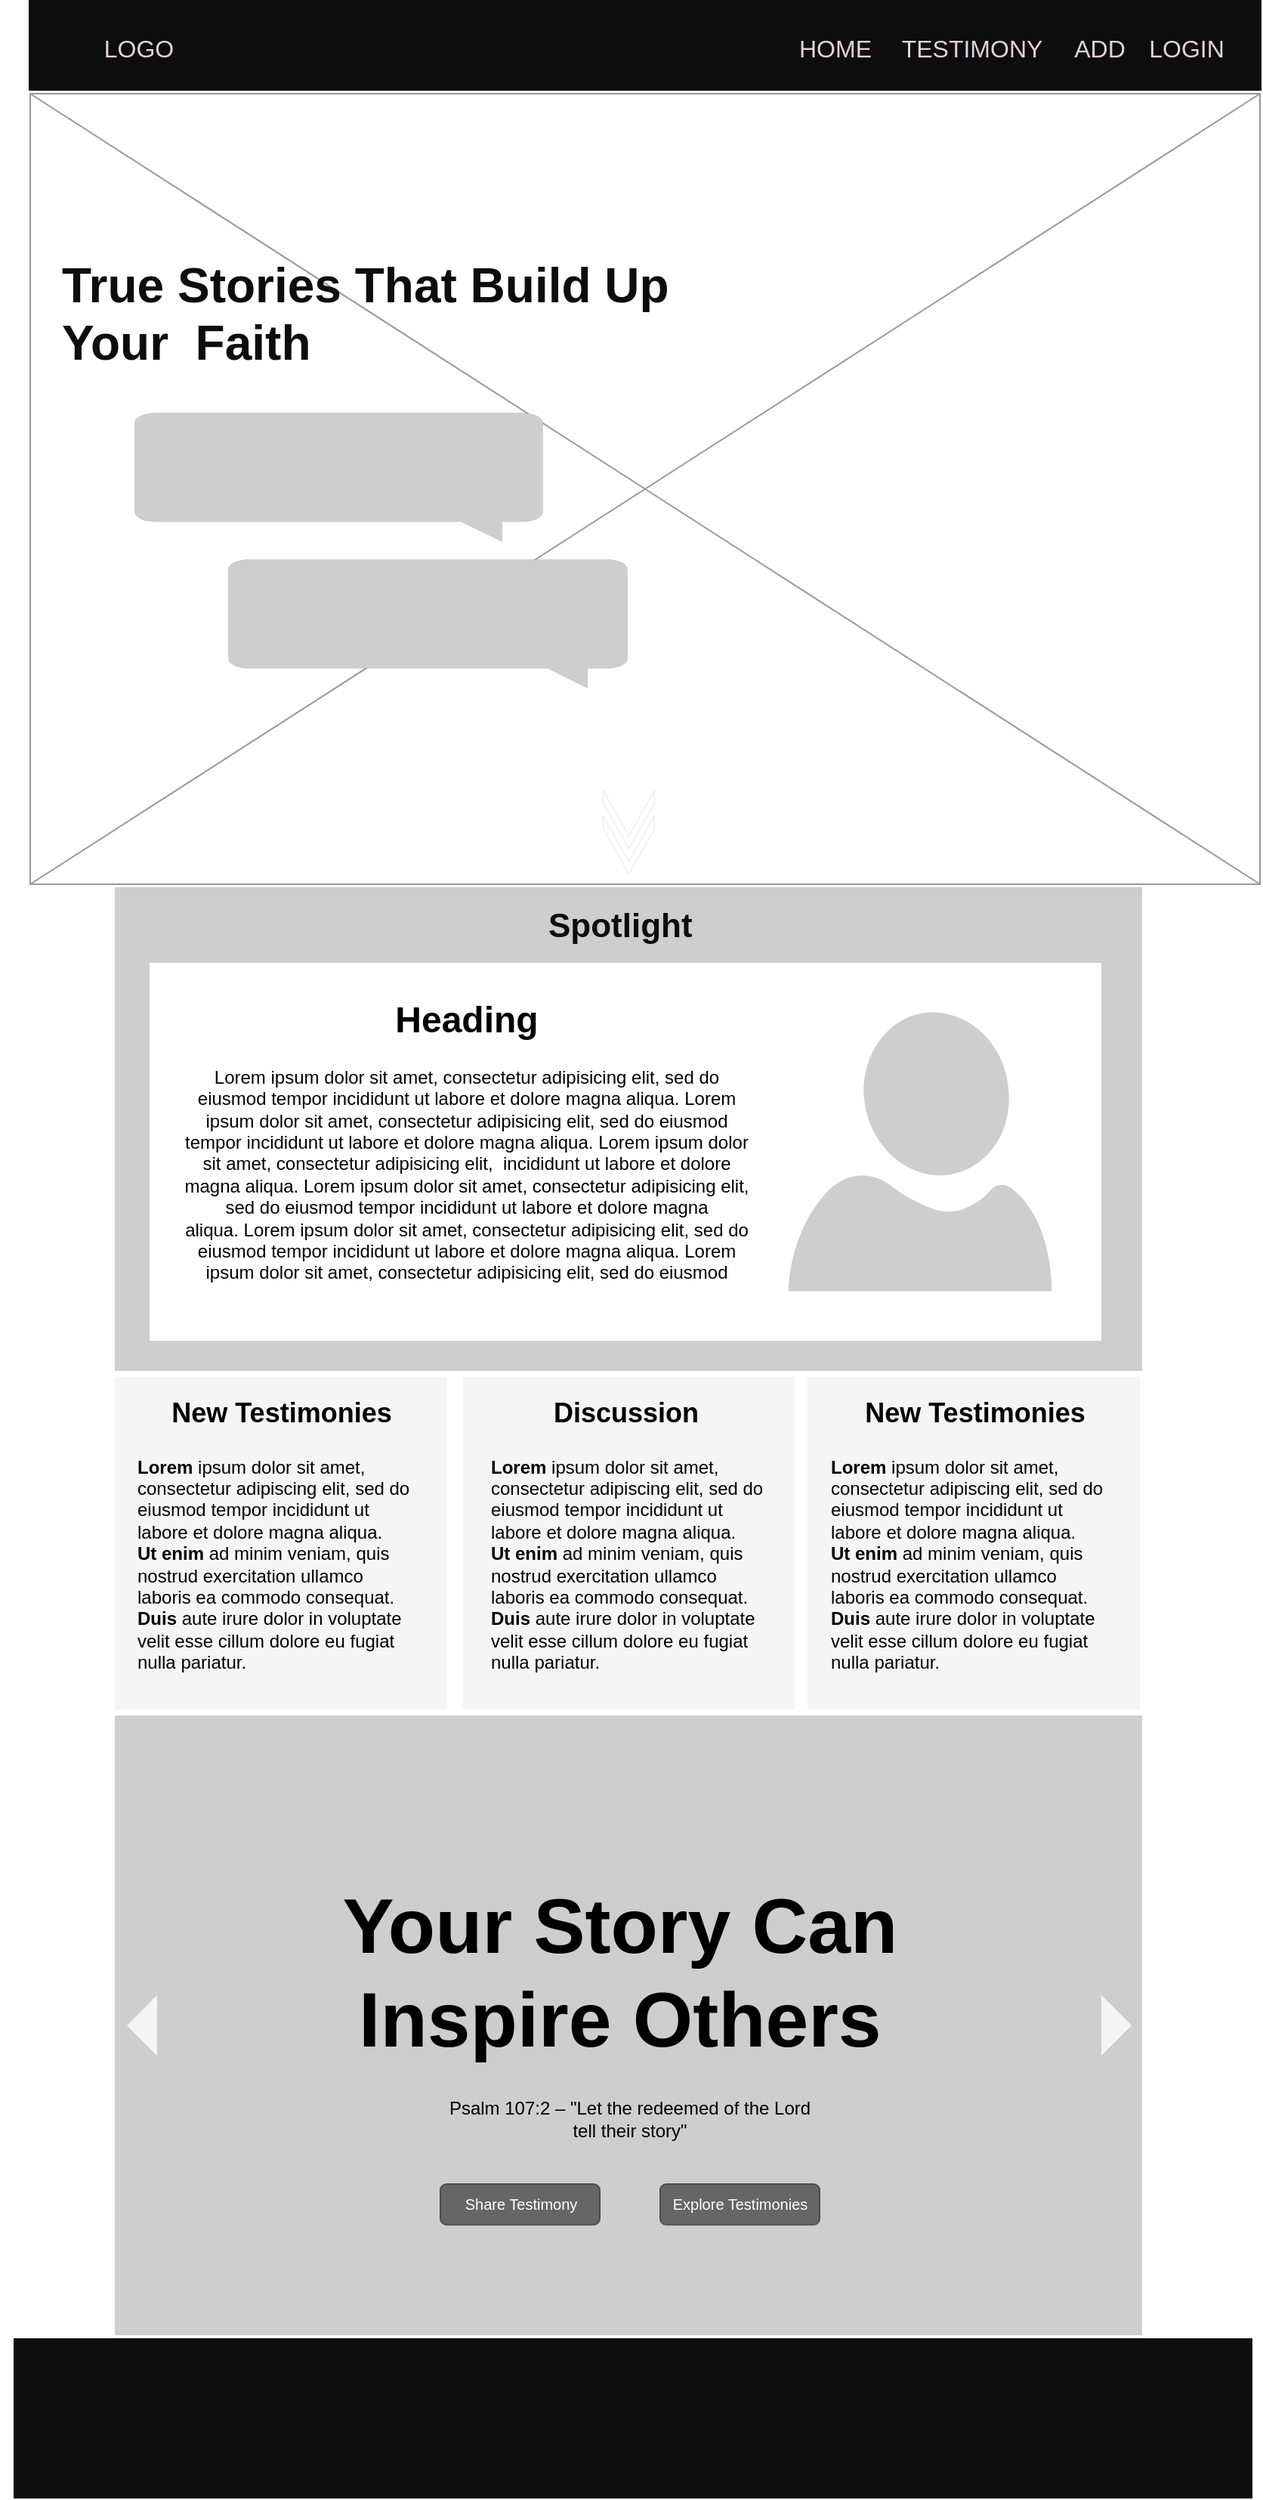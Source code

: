 <mxfile version="26.1.1" pages="5">
  <diagram id="piDafpqhtRUU5qUU-vj8" name="Page-1">
    <mxGraphModel dx="2261" dy="884" grid="1" gridSize="11" guides="1" tooltips="1" connect="1" arrows="1" fold="1" page="1" pageScale="1" pageWidth="827" pageHeight="1169" math="0" shadow="0">
      <root>
        <mxCell id="0" />
        <mxCell id="1" parent="0" />
        <mxCell id="xpITktBFWjpsE0vngVRK-1" value="" style="group" vertex="1" connectable="0" parent="1">
          <mxGeometry x="-9" y="5" width="835" height="1653" as="geometry" />
        </mxCell>
        <mxCell id="rTykigYMcd7bVZetaDWR-1" value="" style="verticalLabelPosition=bottom;shadow=0;dashed=0;align=center;html=1;verticalAlign=top;strokeWidth=1;shape=mxgraph.mockup.graphics.simpleIcon;strokeColor=#999999;" parent="xpITktBFWjpsE0vngVRK-1" vertex="1">
          <mxGeometry x="20" y="62" width="814" height="523" as="geometry" />
        </mxCell>
        <mxCell id="5yHfjwhV21qhsZurOEkE-22" value="" style="group" parent="xpITktBFWjpsE0vngVRK-1" vertex="1" connectable="0">
          <mxGeometry x="393" y="528" width="46" height="45" as="geometry" />
        </mxCell>
        <mxCell id="5yHfjwhV21qhsZurOEkE-20" value="" style="html=1;shadow=0;dashed=0;align=center;verticalAlign=middle;shape=mxgraph.arrows2.arrow;dy=0;dx=30;notch=30;rotation=90;strokeWidth=0;" parent="5yHfjwhV21qhsZurOEkE-22" vertex="1">
          <mxGeometry x="3.833" y="14.062" width="38.333" height="33.75" as="geometry" />
        </mxCell>
        <mxCell id="5yHfjwhV21qhsZurOEkE-21" value="" style="html=1;shadow=0;dashed=0;align=center;verticalAlign=middle;shape=mxgraph.arrows2.arrow;dy=0;dx=30;notch=30;rotation=90;strokeWidth=0;" parent="5yHfjwhV21qhsZurOEkE-22" vertex="1">
          <mxGeometry x="3.833" y="-2.812" width="38.333" height="33.75" as="geometry" />
        </mxCell>
        <mxCell id="5yHfjwhV21qhsZurOEkE-24" value="" style="rounded=0;whiteSpace=wrap;html=1;fillColor=#CECECE;strokeColor=none;" parent="xpITktBFWjpsE0vngVRK-1" vertex="1">
          <mxGeometry x="76" y="587" width="680" height="320" as="geometry" />
        </mxCell>
        <mxCell id="5yHfjwhV21qhsZurOEkE-26" value="&lt;h1 style=&quot;margin-top: 0px;&quot;&gt;True Stories That Build Up Your&amp;nbsp; Faith&lt;/h1&gt;" style="text;html=1;whiteSpace=wrap;overflow=hidden;rounded=0;fontSize=16;fillColor=none;fontColor=#0D0D0D;" parent="xpITktBFWjpsE0vngVRK-1" vertex="1">
          <mxGeometry x="39" y="163" width="410" height="86" as="geometry" />
        </mxCell>
        <mxCell id="5yHfjwhV21qhsZurOEkE-30" value="&lt;h1 style=&quot;margin-top: 0px;&quot;&gt;Spotlight&lt;/h1&gt;" style="text;html=1;whiteSpace=wrap;overflow=hidden;rounded=0;fontSize=11;fillColor=none;fontColor=#0D0D0D;" parent="xpITktBFWjpsE0vngVRK-1" vertex="1">
          <mxGeometry x="360.5" y="593" width="111" height="40" as="geometry" />
        </mxCell>
        <mxCell id="5yHfjwhV21qhsZurOEkE-31" value="" style="rounded=0;whiteSpace=wrap;html=1;strokeColor=none;" parent="xpITktBFWjpsE0vngVRK-1" vertex="1">
          <mxGeometry x="99" y="637" width="630" height="250" as="geometry" />
        </mxCell>
        <mxCell id="5yHfjwhV21qhsZurOEkE-33" value="&lt;h1 style=&quot;margin-top: 0px;&quot;&gt;Heading&lt;/h1&gt;&lt;p&gt;Lorem ipsum dolor sit amet, consectetur adipisicing elit, sed do eiusmod tempor incididunt ut labore et dolore magna aliqua.&amp;nbsp;&lt;span style=&quot;background-color: transparent; color: light-dark(rgb(0, 0, 0), rgb(255, 255, 255));&quot;&gt;Lorem ipsum dolor sit amet, consectetur adipisicing elit, sed do eiusmod tempor incididunt ut labore et dolore magna aliqua.&amp;nbsp;&lt;/span&gt;&lt;span style=&quot;background-color: transparent; color: light-dark(rgb(0, 0, 0), rgb(255, 255, 255));&quot;&gt;Lorem ipsum dolor sit amet, consectetur adipisicing elit,&amp;nbsp; incididunt ut labore et dolore magna aliqua.&amp;nbsp;&lt;/span&gt;&lt;span style=&quot;background-color: transparent; color: light-dark(rgb(0, 0, 0), rgb(255, 255, 255));&quot;&gt;Lorem ipsum dolor sit amet, consectetur adipisicing elit, sed do eiusmod tempor incididunt ut labore et dolore magna aliqua.&amp;nbsp;&lt;/span&gt;&lt;span style=&quot;background-color: transparent; color: light-dark(rgb(0, 0, 0), rgb(255, 255, 255));&quot;&gt;Lorem ipsum dolor sit amet, consectetur adipisicing elit, sed do eiusmod tempor incididunt ut labore et dolore magna aliqua.&amp;nbsp;&lt;/span&gt;&lt;span style=&quot;background-color: transparent; color: light-dark(rgb(0, 0, 0), rgb(255, 255, 255));&quot;&gt;Lorem ipsum dolor sit amet, consectetur adipisicing elit, sed do eiusmod tempor incididunt ut labore et dolore magna aliqua.&lt;/span&gt;&lt;/p&gt;" style="text;html=1;whiteSpace=wrap;overflow=hidden;rounded=0;align=center;" parent="xpITktBFWjpsE0vngVRK-1" vertex="1">
          <mxGeometry x="119" y="654" width="380" height="193" as="geometry" />
        </mxCell>
        <mxCell id="5yHfjwhV21qhsZurOEkE-34" value="" style="rounded=0;whiteSpace=wrap;html=1;strokeColor=none;" parent="xpITktBFWjpsE0vngVRK-1" vertex="1">
          <mxGeometry x="509" y="657" width="200" height="210" as="geometry" />
        </mxCell>
        <mxCell id="5yHfjwhV21qhsZurOEkE-35" value="" style="verticalLabelPosition=bottom;html=1;verticalAlign=top;align=center;strokeColor=none;fillColor=#CECECE;shape=mxgraph.azure.user;" parent="xpITktBFWjpsE0vngVRK-1" vertex="1">
          <mxGeometry x="521.8" y="669.7" width="174.41" height="184.59" as="geometry" />
        </mxCell>
        <mxCell id="5yHfjwhV21qhsZurOEkE-39" value="" style="whiteSpace=wrap;html=1;aspect=fixed;fillColor=#f5f5f5;fontColor=#333333;strokeColor=none;" parent="xpITktBFWjpsE0vngVRK-1" vertex="1">
          <mxGeometry x="76" y="911" width="220" height="220" as="geometry" />
        </mxCell>
        <mxCell id="5yHfjwhV21qhsZurOEkE-40" value="" style="whiteSpace=wrap;html=1;aspect=fixed;fillColor=#f5f5f5;fontColor=#333333;strokeColor=none;" parent="xpITktBFWjpsE0vngVRK-1" vertex="1">
          <mxGeometry x="306" y="911" width="220" height="220" as="geometry" />
        </mxCell>
        <mxCell id="5yHfjwhV21qhsZurOEkE-42" value="New Testimonies" style="text;strokeColor=none;fillColor=none;html=1;fontSize=18;fontStyle=1;verticalAlign=middle;align=center;" parent="xpITktBFWjpsE0vngVRK-1" vertex="1">
          <mxGeometry x="86" y="915" width="200" height="40" as="geometry" />
        </mxCell>
        <mxCell id="5yHfjwhV21qhsZurOEkE-43" value="Discussion" style="text;strokeColor=none;fillColor=none;html=1;fontSize=18;fontStyle=1;verticalAlign=middle;align=center;" parent="xpITktBFWjpsE0vngVRK-1" vertex="1">
          <mxGeometry x="314" y="915" width="200" height="40" as="geometry" />
        </mxCell>
        <mxCell id="5yHfjwhV21qhsZurOEkE-45" value="" style="rounded=0;whiteSpace=wrap;html=1;fillColor=#CECECE;strokeColor=none;" parent="xpITktBFWjpsE0vngVRK-1" vertex="1">
          <mxGeometry x="76" y="1135" width="680" height="410" as="geometry" />
        </mxCell>
        <mxCell id="5yHfjwhV21qhsZurOEkE-46" value="" style="triangle;whiteSpace=wrap;html=1;arcSize=20;resizeWidth=1;resizeHeight=1;strokeColor=none;fillColor=#f5f5f5;fontColor=#333333;" parent="xpITktBFWjpsE0vngVRK-1" vertex="1">
          <mxGeometry x="729" y="1320" width="20" height="40" as="geometry" />
        </mxCell>
        <mxCell id="5yHfjwhV21qhsZurOEkE-48" value="" style="triangle;whiteSpace=wrap;html=1;arcSize=20;resizeWidth=1;resizeHeight=1;strokeColor=none;direction=west;fillColor=#f5f5f5;fontColor=#333333;" parent="xpITktBFWjpsE0vngVRK-1" vertex="1">
          <mxGeometry x="84" y="1320" width="20" height="40" as="geometry" />
        </mxCell>
        <mxCell id="5yHfjwhV21qhsZurOEkE-50" value="Your Story Can&amp;nbsp;&lt;div&gt;Inspire Others&amp;nbsp;&lt;/div&gt;" style="text;strokeColor=none;fillColor=none;html=1;fontSize=51;fontStyle=1;verticalAlign=middle;align=center;" parent="xpITktBFWjpsE0vngVRK-1" vertex="1">
          <mxGeometry x="222" y="1235" width="390" height="140" as="geometry" />
        </mxCell>
        <mxCell id="5yHfjwhV21qhsZurOEkE-53" value="Psalm 107:2 – &quot;Let the redeemed of the Lord tell their story&quot;" style="text;html=1;align=center;verticalAlign=middle;whiteSpace=wrap;rounded=0;" parent="xpITktBFWjpsE0vngVRK-1" vertex="1">
          <mxGeometry x="292" y="1387" width="250" height="30" as="geometry" />
        </mxCell>
        <mxCell id="5yHfjwhV21qhsZurOEkE-54" value="&lt;b&gt;Lorem&lt;/b&gt; ipsum dolor sit amet, consectetur adipiscing elit, sed do eiusmod tempor incididunt ut labore et dolore magna aliqua.&amp;nbsp;&lt;div&gt;&lt;b&gt;Ut enim&lt;/b&gt; ad minim veniam, quis nostrud exercitation ullamco laboris ea commodo consequat.&amp;nbsp;&lt;/div&gt;&lt;div&gt;&lt;b&gt;Duis&lt;/b&gt; aute irure dolor in voluptate velit esse cillum dolore eu fugiat nulla pariatur.&lt;/div&gt;" style="text;html=1;align=left;verticalAlign=middle;whiteSpace=wrap;rounded=0;" parent="xpITktBFWjpsE0vngVRK-1" vertex="1">
          <mxGeometry x="89" y="955" width="190" height="160" as="geometry" />
        </mxCell>
        <mxCell id="5yHfjwhV21qhsZurOEkE-55" value="&lt;b&gt;Lorem&lt;/b&gt; ipsum dolor sit amet, consectetur adipiscing elit, sed do eiusmod tempor incididunt ut labore et dolore magna aliqua.&amp;nbsp;&lt;div&gt;&lt;b&gt;Ut enim&lt;/b&gt; ad minim veniam, quis nostrud exercitation ullamco laboris ea commodo consequat.&amp;nbsp;&lt;/div&gt;&lt;div&gt;&lt;b&gt;Duis&lt;/b&gt; aute irure dolor in voluptate velit esse cillum dolore eu fugiat nulla pariatur.&lt;/div&gt;" style="text;html=1;align=left;verticalAlign=middle;whiteSpace=wrap;rounded=0;" parent="xpITktBFWjpsE0vngVRK-1" vertex="1">
          <mxGeometry x="323" y="955" width="190" height="160" as="geometry" />
        </mxCell>
        <mxCell id="5yHfjwhV21qhsZurOEkE-56" value="" style="group" parent="xpITktBFWjpsE0vngVRK-1" vertex="1" connectable="0">
          <mxGeometry x="291.5" y="1445" width="251" height="26.88" as="geometry" />
        </mxCell>
        <mxCell id="5yHfjwhV21qhsZurOEkE-51" value="Share Testimony" style="rounded=1;html=1;shadow=0;dashed=0;whiteSpace=wrap;fontSize=10;fillColor=#666666;align=center;strokeColor=#4D4D4D;fontColor=#ffffff;" parent="5yHfjwhV21qhsZurOEkE-56" vertex="1">
          <mxGeometry width="105.5" height="26.88" as="geometry" />
        </mxCell>
        <mxCell id="5yHfjwhV21qhsZurOEkE-52" value="Explore Testimonies" style="rounded=1;html=1;shadow=0;dashed=0;whiteSpace=wrap;fontSize=10;fillColor=#666666;align=center;strokeColor=#4D4D4D;fontColor=#ffffff;" parent="5yHfjwhV21qhsZurOEkE-56" vertex="1">
          <mxGeometry x="145.5" width="105.5" height="26.88" as="geometry" />
        </mxCell>
        <mxCell id="JylKOk1V9NoPCeH7LCTH-1" value="" style="rounded=0;whiteSpace=wrap;html=1;gradientColor=none;fillColor=#0D0D0D;strokeColor=none;gradientDirection=west;" parent="xpITktBFWjpsE0vngVRK-1" vertex="1">
          <mxGeometry x="9" y="1547" width="820" height="106" as="geometry" />
        </mxCell>
        <mxCell id="JylKOk1V9NoPCeH7LCTH-12" value="" style="rounded=0;whiteSpace=wrap;html=1;strokeColor=none;fillColor=#0D0D0D;fontColor=#ffffff;fontSize=16;container=0;" parent="xpITktBFWjpsE0vngVRK-1" vertex="1">
          <mxGeometry x="19" width="816" height="60" as="geometry" />
        </mxCell>
        <mxCell id="JylKOk1V9NoPCeH7LCTH-13" value="" style="rounded=0;whiteSpace=wrap;html=1;fillColor=none;strokeColor=none;fontColor=#E6D0DE;fontSize=16;container=0;" parent="xpITktBFWjpsE0vngVRK-1" vertex="1">
          <mxGeometry y="5" width="790" height="60" as="geometry" />
        </mxCell>
        <mxCell id="JylKOk1V9NoPCeH7LCTH-14" value="LOGO" style="rounded=0;whiteSpace=wrap;html=1;strokeColor=none;labelBackgroundColor=none;fillColor=none;fontColor=#E6D0DE;fontSize=16;container=0;" parent="xpITktBFWjpsE0vngVRK-1" vertex="1">
          <mxGeometry x="17" y="20" width="150" height="23" as="geometry" />
        </mxCell>
        <mxCell id="JylKOk1V9NoPCeH7LCTH-15" value="HOME" style="rounded=0;whiteSpace=wrap;html=1;strokeColor=none;fillColor=none;fontColor=#E6D0DE;fontSize=16;container=0;" parent="xpITktBFWjpsE0vngVRK-1" vertex="1">
          <mxGeometry x="511" y="20" width="84" height="23" as="geometry" />
        </mxCell>
        <mxCell id="JylKOk1V9NoPCeH7LCTH-16" value="TESTIMONY" style="rounded=0;whiteSpace=wrap;html=1;strokeColor=none;fillColor=none;fontColor=#E6D0DE;fontSize=16;container=0;" parent="xpITktBFWjpsE0vngVRK-1" vertex="1">
          <mxGeometry x="597" y="20" width="93" height="23" as="geometry" />
        </mxCell>
        <mxCell id="JylKOk1V9NoPCeH7LCTH-17" value="ADD" style="rounded=0;whiteSpace=wrap;html=1;strokeColor=none;fillColor=none;fontColor=#E6D0DE;fontSize=16;container=0;" parent="xpITktBFWjpsE0vngVRK-1" vertex="1">
          <mxGeometry x="682" y="20" width="92" height="23" as="geometry" />
        </mxCell>
        <mxCell id="JylKOk1V9NoPCeH7LCTH-18" value="LOGIN" style="rounded=0;whiteSpace=wrap;html=1;strokeColor=none;fillColor=none;fontColor=#E6D0DE;fontSize=16;container=0;" parent="xpITktBFWjpsE0vngVRK-1" vertex="1">
          <mxGeometry x="740" y="20" width="91" height="23" as="geometry" />
        </mxCell>
        <mxCell id="rTykigYMcd7bVZetaDWR-2" value="" style="group" parent="xpITktBFWjpsE0vngVRK-1" vertex="1" connectable="0">
          <mxGeometry x="89" y="273" width="326" height="182" as="geometry" />
        </mxCell>
        <mxCell id="5yHfjwhV21qhsZurOEkE-25" value="" style="html=1;verticalLabelPosition=bottom;align=center;labelBackgroundColor=#ffffff;verticalAlign=top;strokeWidth=0;strokeColor=#0D0D0D;shadow=0;dashed=0;shape=mxgraph.ios7.icons.message;fillColor=#CECECE;" parent="rTykigYMcd7bVZetaDWR-2" vertex="1">
          <mxGeometry width="270" height="85" as="geometry" />
        </mxCell>
        <mxCell id="5yHfjwhV21qhsZurOEkE-28" value="" style="html=1;verticalLabelPosition=bottom;align=center;labelBackgroundColor=#ffffff;verticalAlign=top;strokeWidth=0;strokeColor=#0D0D0D;shadow=0;dashed=0;shape=mxgraph.ios7.icons.message;fillColor=#CECECE;" parent="rTykigYMcd7bVZetaDWR-2" vertex="1">
          <mxGeometry x="62" y="97" width="264" height="85" as="geometry" />
        </mxCell>
        <mxCell id="6dfkqXsGGYdJB4kdzmd0-1" value="" style="whiteSpace=wrap;html=1;aspect=fixed;fillColor=#f5f5f5;fontColor=#333333;strokeColor=none;" vertex="1" parent="xpITktBFWjpsE0vngVRK-1">
          <mxGeometry x="534.5" y="911" width="220" height="220" as="geometry" />
        </mxCell>
        <mxCell id="6dfkqXsGGYdJB4kdzmd0-2" value="New Testimonies" style="text;strokeColor=none;fillColor=none;html=1;fontSize=18;fontStyle=1;verticalAlign=middle;align=center;" vertex="1" parent="xpITktBFWjpsE0vngVRK-1">
          <mxGeometry x="544.5" y="915" width="200" height="40" as="geometry" />
        </mxCell>
        <mxCell id="6dfkqXsGGYdJB4kdzmd0-3" value="&lt;b&gt;Lorem&lt;/b&gt; ipsum dolor sit amet, consectetur adipiscing elit, sed do eiusmod tempor incididunt ut labore et dolore magna aliqua.&amp;nbsp;&lt;div&gt;&lt;b&gt;Ut enim&lt;/b&gt; ad minim veniam, quis nostrud exercitation ullamco laboris ea commodo consequat.&amp;nbsp;&lt;/div&gt;&lt;div&gt;&lt;b&gt;Duis&lt;/b&gt; aute irure dolor in voluptate velit esse cillum dolore eu fugiat nulla pariatur.&lt;/div&gt;" style="text;html=1;align=left;verticalAlign=middle;whiteSpace=wrap;rounded=0;" vertex="1" parent="xpITktBFWjpsE0vngVRK-1">
          <mxGeometry x="547.5" y="955" width="190" height="160" as="geometry" />
        </mxCell>
      </root>
    </mxGraphModel>
  </diagram>
  <diagram id="vKGwX0n4HO53WrBXbqjK" name="Page-2">
    <mxGraphModel dx="1226" dy="801" grid="1" gridSize="10" guides="1" tooltips="1" connect="1" arrows="1" fold="1" page="1" pageScale="1" pageWidth="850" pageHeight="1100" math="0" shadow="0">
      <root>
        <mxCell id="0" />
        <mxCell id="1" parent="0" />
        <mxCell id="g6v59p9u63Q3kGR9iqTi-1" value="" style="rounded=0;whiteSpace=wrap;html=1;gradientColor=none;fillColor=#0D0D0D;strokeColor=none;gradientDirection=west;" vertex="1" parent="1">
          <mxGeometry x="4" y="1181" width="843" height="106" as="geometry" />
        </mxCell>
        <mxCell id="g6v59p9u63Q3kGR9iqTi-2" value="" style="group" vertex="1" connectable="0" parent="1">
          <mxGeometry y="3" width="847" height="65" as="geometry" />
        </mxCell>
        <mxCell id="g6v59p9u63Q3kGR9iqTi-3" value="" style="rounded=0;whiteSpace=wrap;html=1;strokeColor=none;fillColor=#0D0D0D;fontColor=#ffffff;fontSize=16;" vertex="1" parent="g6v59p9u63Q3kGR9iqTi-2">
          <mxGeometry x="2" width="845" height="60" as="geometry" />
        </mxCell>
        <mxCell id="g6v59p9u63Q3kGR9iqTi-4" value="" style="rounded=0;whiteSpace=wrap;html=1;fillColor=none;strokeColor=none;fontColor=#E6D0DE;fontSize=16;" vertex="1" parent="g6v59p9u63Q3kGR9iqTi-2">
          <mxGeometry x="19" y="5" width="790" height="60" as="geometry" />
        </mxCell>
        <mxCell id="g6v59p9u63Q3kGR9iqTi-5" value="LOGO" style="rounded=0;whiteSpace=wrap;html=1;strokeColor=none;labelBackgroundColor=none;fillColor=none;fontColor=#E6D0DE;fontSize=16;" vertex="1" parent="g6v59p9u63Q3kGR9iqTi-2">
          <mxGeometry y="20" width="150" height="23" as="geometry" />
        </mxCell>
        <mxCell id="g6v59p9u63Q3kGR9iqTi-6" value="HOME" style="rounded=0;whiteSpace=wrap;html=1;strokeColor=none;fillColor=none;fontColor=#E6D0DE;fontSize=16;" vertex="1" parent="g6v59p9u63Q3kGR9iqTi-2">
          <mxGeometry x="505" y="20" width="84" height="23" as="geometry" />
        </mxCell>
        <mxCell id="g6v59p9u63Q3kGR9iqTi-7" value="TESTIMONY" style="rounded=0;whiteSpace=wrap;html=1;strokeColor=none;fillColor=none;fontColor=#E6D0DE;fontSize=16;" vertex="1" parent="g6v59p9u63Q3kGR9iqTi-2">
          <mxGeometry x="591" y="20" width="93" height="23" as="geometry" />
        </mxCell>
        <mxCell id="g6v59p9u63Q3kGR9iqTi-8" value="ADD" style="rounded=0;whiteSpace=wrap;html=1;strokeColor=none;fillColor=none;fontColor=#E6D0DE;fontSize=16;" vertex="1" parent="g6v59p9u63Q3kGR9iqTi-2">
          <mxGeometry x="676" y="20" width="92" height="23" as="geometry" />
        </mxCell>
        <mxCell id="g6v59p9u63Q3kGR9iqTi-9" value="LOGIN" style="rounded=0;whiteSpace=wrap;html=1;strokeColor=none;fillColor=none;fontColor=#E6D0DE;fontSize=16;" vertex="1" parent="g6v59p9u63Q3kGR9iqTi-2">
          <mxGeometry x="734" y="20" width="91" height="23" as="geometry" />
        </mxCell>
        <mxCell id="-cH0fdytzlBR12JrXmZr-1" value="" style="rounded=1;whiteSpace=wrap;html=1;arcSize=3;" vertex="1" parent="1">
          <mxGeometry x="63.5" y="370" width="736.5" height="260" as="geometry" />
        </mxCell>
        <mxCell id="-cH0fdytzlBR12JrXmZr-4" value="" style="verticalLabelPosition=bottom;shadow=0;dashed=0;align=center;html=1;verticalAlign=top;strokeWidth=1;shape=mxgraph.mockup.graphics.simpleIcon;strokeColor=#999999;" vertex="1" parent="1">
          <mxGeometry x="2" y="65" width="846" height="295" as="geometry" />
        </mxCell>
        <mxCell id="zIavkAcJzPON8E5zbki5-1" value="" style="rounded=0;whiteSpace=wrap;html=1;" vertex="1" parent="1">
          <mxGeometry x="63.5" y="641" width="736.5" height="529" as="geometry" />
        </mxCell>
        <mxCell id="zIavkAcJzPON8E5zbki5-2" value="&lt;h1 style=&quot;margin-top: 0px;&quot;&gt;Before You Post Your Comment&lt;/h1&gt;&lt;div&gt;&lt;h1 style=&quot;margin-top: 0px;&quot;&gt;&lt;font style=&quot;font-size: 14px;&quot;&gt;Comments On Testimonies&lt;/font&gt;&lt;/h1&gt;&lt;/div&gt;&lt;p&gt;&lt;/p&gt;&lt;h6&gt;&lt;ul&gt;&lt;li&gt;&lt;font style=&quot;font-size: 11px;&quot;&gt;Lorem ipsum dolor sit amet, consectetur adipisicing elit, sed do eiusmod tempor incididunt ut labore et dolore magna aliqua.&amp;nbsp;&lt;/font&gt;&lt;/li&gt;&lt;/ul&gt;&lt;ul&gt;&lt;li&gt;&lt;font style=&quot;font-size: 11px;&quot;&gt;Lorem ipsum dolor sit amet, consectetur adipisicing elit, sed do eiusmod tempor incididunt ut labore et dolore magna aliqua.&lt;/font&gt;&lt;/li&gt;&lt;/ul&gt;&lt;ul&gt;&lt;li&gt;&lt;font style=&quot;font-size: 11px;&quot;&gt;Lorem ipsum dolor sit amet, consectetur adipisicing elit, sed do eiusmod tempor incididunt ut labore et dolore magna aliqua.&lt;/font&gt;&lt;/li&gt;&lt;/ul&gt;&lt;ul&gt;&lt;li&gt;&lt;font style=&quot;font-size: 11px;&quot;&gt;Lorem ipsum dolor sit amet, consectetur adipisicing elit, sed do eiusmod tempor incididunt ut labore et dolore magna aliqua.&lt;/font&gt;&lt;/li&gt;&lt;/ul&gt;&lt;ul&gt;&lt;li&gt;&lt;font style=&quot;font-size: 11px;&quot;&gt;Lorem ipsum dolor sit amet, consectetur adipisicing elit, sed do eiusmod tempor incididunt ut labore et dolore magna aliqua.&lt;/font&gt;&lt;/li&gt;&lt;/ul&gt;&lt;/h6&gt;&lt;p&gt;&lt;/p&gt;" style="text;html=1;whiteSpace=wrap;overflow=hidden;rounded=0;" vertex="1" parent="1">
          <mxGeometry x="80" y="380" width="710" height="230" as="geometry" />
        </mxCell>
      </root>
    </mxGraphModel>
  </diagram>
  <diagram id="DIPGTspgjZUCivlUiJwr" name="Page-3">
    <mxGraphModel dx="1226" dy="801" grid="1" gridSize="10" guides="1" tooltips="1" connect="1" arrows="1" fold="1" page="1" pageScale="1" pageWidth="850" pageHeight="1100" math="0" shadow="0">
      <root>
        <mxCell id="0" />
        <mxCell id="1" parent="0" />
        <mxCell id="2xNNTjY3nphADKD5fHf4-1" value="" style="rounded=0;whiteSpace=wrap;html=1;gradientColor=none;fillColor=#0D0D0D;strokeColor=none;gradientDirection=west;" vertex="1" parent="1">
          <mxGeometry x="8" y="980" width="835" height="106" as="geometry" />
        </mxCell>
        <mxCell id="2xNNTjY3nphADKD5fHf4-2" value="" style="group" vertex="1" connectable="0" parent="1">
          <mxGeometry y="3" width="847" height="65" as="geometry" />
        </mxCell>
        <mxCell id="2xNNTjY3nphADKD5fHf4-3" value="" style="rounded=0;whiteSpace=wrap;html=1;strokeColor=none;fillColor=#0D0D0D;fontColor=#ffffff;fontSize=16;" vertex="1" parent="2xNNTjY3nphADKD5fHf4-2">
          <mxGeometry x="2" width="845" height="60" as="geometry" />
        </mxCell>
        <mxCell id="2xNNTjY3nphADKD5fHf4-4" value="" style="rounded=0;whiteSpace=wrap;html=1;fillColor=none;strokeColor=none;fontColor=#E6D0DE;fontSize=16;" vertex="1" parent="2xNNTjY3nphADKD5fHf4-2">
          <mxGeometry x="19" y="5" width="790" height="60" as="geometry" />
        </mxCell>
        <mxCell id="2xNNTjY3nphADKD5fHf4-5" value="LOGO" style="rounded=0;whiteSpace=wrap;html=1;strokeColor=none;labelBackgroundColor=none;fillColor=none;fontColor=#E6D0DE;fontSize=16;" vertex="1" parent="2xNNTjY3nphADKD5fHf4-2">
          <mxGeometry y="20" width="150" height="23" as="geometry" />
        </mxCell>
        <mxCell id="2xNNTjY3nphADKD5fHf4-6" value="HOME" style="rounded=0;whiteSpace=wrap;html=1;strokeColor=none;fillColor=none;fontColor=#E6D0DE;fontSize=16;" vertex="1" parent="2xNNTjY3nphADKD5fHf4-2">
          <mxGeometry x="505" y="20" width="84" height="23" as="geometry" />
        </mxCell>
        <mxCell id="2xNNTjY3nphADKD5fHf4-7" value="TESTIMONY" style="rounded=0;whiteSpace=wrap;html=1;strokeColor=none;fillColor=none;fontColor=#E6D0DE;fontSize=16;" vertex="1" parent="2xNNTjY3nphADKD5fHf4-2">
          <mxGeometry x="591" y="20" width="93" height="23" as="geometry" />
        </mxCell>
        <mxCell id="2xNNTjY3nphADKD5fHf4-8" value="ADD" style="rounded=0;whiteSpace=wrap;html=1;strokeColor=none;fillColor=none;fontColor=#E6D0DE;fontSize=16;" vertex="1" parent="2xNNTjY3nphADKD5fHf4-2">
          <mxGeometry x="676" y="20" width="92" height="23" as="geometry" />
        </mxCell>
        <mxCell id="2xNNTjY3nphADKD5fHf4-9" value="LOGIN" style="rounded=0;whiteSpace=wrap;html=1;strokeColor=none;fillColor=none;fontColor=#E6D0DE;fontSize=16;" vertex="1" parent="2xNNTjY3nphADKD5fHf4-2">
          <mxGeometry x="734" y="20" width="91" height="23" as="geometry" />
        </mxCell>
      </root>
    </mxGraphModel>
  </diagram>
  <diagram id="xIvbHz_9B9NGW7Alz5CD" name="Page-4">
    <mxGraphModel dx="1226" dy="801" grid="1" gridSize="10" guides="1" tooltips="1" connect="1" arrows="1" fold="1" page="1" pageScale="1" pageWidth="850" pageHeight="1100" math="0" shadow="0">
      <root>
        <mxCell id="0" />
        <mxCell id="1" parent="0" />
        <mxCell id="uJ40HPs0LVs5P2QdJgX2-25" value="" style="rounded=0;whiteSpace=wrap;html=1;gradientColor=none;fillColor=#0D0D0D;strokeColor=none;gradientDirection=west;" vertex="1" parent="1">
          <mxGeometry x="8" y="980" width="835" height="106" as="geometry" />
        </mxCell>
        <mxCell id="JZ96p6Wtp-Tqsppv-TeU-2" value="" style="group" vertex="1" connectable="0" parent="1">
          <mxGeometry y="3" width="847" height="65" as="geometry" />
        </mxCell>
        <mxCell id="JZ96p6Wtp-Tqsppv-TeU-1" value="" style="rounded=0;whiteSpace=wrap;html=1;strokeColor=none;fillColor=#0D0D0D;fontColor=#ffffff;fontSize=16;" vertex="1" parent="JZ96p6Wtp-Tqsppv-TeU-2">
          <mxGeometry x="2" width="845" height="60" as="geometry" />
        </mxCell>
        <mxCell id="uJ40HPs0LVs5P2QdJgX2-2" value="" style="rounded=0;whiteSpace=wrap;html=1;fillColor=none;strokeColor=none;fontColor=#E6D0DE;fontSize=16;" vertex="1" parent="JZ96p6Wtp-Tqsppv-TeU-2">
          <mxGeometry x="19" y="5" width="790" height="60" as="geometry" />
        </mxCell>
        <mxCell id="uJ40HPs0LVs5P2QdJgX2-3" value="LOGO" style="rounded=0;whiteSpace=wrap;html=1;strokeColor=none;labelBackgroundColor=none;fillColor=none;fontColor=#E6D0DE;fontSize=16;" vertex="1" parent="JZ96p6Wtp-Tqsppv-TeU-2">
          <mxGeometry y="20" width="150" height="23" as="geometry" />
        </mxCell>
        <mxCell id="uJ40HPs0LVs5P2QdJgX2-4" value="HOME" style="rounded=0;whiteSpace=wrap;html=1;strokeColor=none;fillColor=none;fontColor=#E6D0DE;fontSize=16;" vertex="1" parent="JZ96p6Wtp-Tqsppv-TeU-2">
          <mxGeometry x="505" y="20" width="84" height="23" as="geometry" />
        </mxCell>
        <mxCell id="uJ40HPs0LVs5P2QdJgX2-5" value="TESTIMONY" style="rounded=0;whiteSpace=wrap;html=1;strokeColor=none;fillColor=none;fontColor=#E6D0DE;fontSize=16;" vertex="1" parent="JZ96p6Wtp-Tqsppv-TeU-2">
          <mxGeometry x="591" y="20" width="93" height="23" as="geometry" />
        </mxCell>
        <mxCell id="uJ40HPs0LVs5P2QdJgX2-6" value="ADD" style="rounded=0;whiteSpace=wrap;html=1;strokeColor=none;fillColor=none;fontColor=#E6D0DE;fontSize=16;" vertex="1" parent="JZ96p6Wtp-Tqsppv-TeU-2">
          <mxGeometry x="676" y="20" width="92" height="23" as="geometry" />
        </mxCell>
        <mxCell id="uJ40HPs0LVs5P2QdJgX2-7" value="LOGIN" style="rounded=0;whiteSpace=wrap;html=1;strokeColor=none;fillColor=none;fontColor=#E6D0DE;fontSize=16;" vertex="1" parent="JZ96p6Wtp-Tqsppv-TeU-2">
          <mxGeometry x="734" y="20" width="91" height="23" as="geometry" />
        </mxCell>
      </root>
    </mxGraphModel>
  </diagram>
  <diagram id="DIkCEMDxL9QQZXagts1-" name="Page-5">
    <mxGraphModel dx="1434" dy="884" grid="1" gridSize="10" guides="1" tooltips="1" connect="1" arrows="1" fold="1" page="1" pageScale="1" pageWidth="900" pageHeight="1600" math="0" shadow="0">
      <root>
        <mxCell id="0" />
        <mxCell id="1" parent="0" />
        <mxCell id="A1KcIPio9v82Bu89ol1z-17" value="" style="triangle;whiteSpace=wrap;html=1;arcSize=20;resizeWidth=1;resizeHeight=1;strokeColor=none;fillColor=#f5f5f5;fontColor=#333333;" vertex="1" parent="1">
          <mxGeometry x="710" y="1955" width="20" height="40" as="geometry" />
        </mxCell>
        <mxCell id="A1KcIPio9v82Bu89ol1z-63" value="" style="group" vertex="1" connectable="0" parent="1">
          <mxGeometry x="220" y="10" width="460" height="2319.5" as="geometry" />
        </mxCell>
        <mxCell id="A1KcIPio9v82Bu89ol1z-62" value="" style="rounded=0;whiteSpace=wrap;html=1;fillColor=#CECECE;strokeColor=none;" vertex="1" parent="A1KcIPio9v82Bu89ol1z-63">
          <mxGeometry x="31" y="1763.5" width="400" height="450" as="geometry" />
        </mxCell>
        <mxCell id="A1KcIPio9v82Bu89ol1z-16" value="" style="rounded=0;whiteSpace=wrap;html=1;fillColor=#BABABA;strokeColor=none;" vertex="1" parent="A1KcIPio9v82Bu89ol1z-63">
          <mxGeometry x="30" y="1002.5" width="400" height="761" as="geometry" />
        </mxCell>
        <mxCell id="A1KcIPio9v82Bu89ol1z-19" value="Your Story&amp;nbsp;&lt;div&gt;Can&amp;nbsp;&lt;span style=&quot;background-color: transparent; color: light-dark(rgb(0, 0, 0), rgb(255, 255, 255));&quot;&gt;Inspire&amp;nbsp;&lt;/span&gt;&lt;div&gt;Others&amp;nbsp;&lt;/div&gt;&lt;/div&gt;" style="text;strokeColor=none;fillColor=none;html=1;fontSize=47;fontStyle=1;verticalAlign=middle;align=center;" vertex="1" parent="A1KcIPio9v82Bu89ol1z-63">
          <mxGeometry x="108" y="1808.5" width="234" height="140" as="geometry" />
        </mxCell>
        <mxCell id="A1KcIPio9v82Bu89ol1z-20" value="Psalm 107:2 – &quot;Let the redeemed of the Lord tell their story&quot;" style="text;html=1;align=center;verticalAlign=middle;whiteSpace=wrap;rounded=0;fontSize=17;" vertex="1" parent="A1KcIPio9v82Bu89ol1z-63">
          <mxGeometry x="100" y="2003.5" width="250" height="30" as="geometry" />
        </mxCell>
        <mxCell id="A1KcIPio9v82Bu89ol1z-23" value="" style="group" vertex="1" connectable="0" parent="A1KcIPio9v82Bu89ol1z-63">
          <mxGeometry x="34.5" y="2153.5" width="251" height="26.88" as="geometry" />
        </mxCell>
        <mxCell id="A1KcIPio9v82Bu89ol1z-25" value="Explore Testimonies" style="rounded=1;html=1;shadow=0;dashed=0;whiteSpace=wrap;fontSize=10;fillColor=#666666;align=center;strokeColor=#4D4D4D;fontColor=#ffffff;" vertex="1" parent="A1KcIPio9v82Bu89ol1z-23">
          <mxGeometry x="145.5" y="-12" width="105.5" height="26.88" as="geometry" />
        </mxCell>
        <mxCell id="A1KcIPio9v82Bu89ol1z-43" value="" style="group" vertex="1" connectable="0" parent="A1KcIPio9v82Bu89ol1z-63">
          <mxGeometry width="460" height="461.5" as="geometry" />
        </mxCell>
        <mxCell id="A1KcIPio9v82Bu89ol1z-1" value="" style="verticalLabelPosition=bottom;shadow=0;dashed=0;align=center;html=1;verticalAlign=top;strokeWidth=1;shape=mxgraph.mockup.graphics.simpleIcon;strokeColor=#999999;" vertex="1" parent="A1KcIPio9v82Bu89ol1z-43">
          <mxGeometry y="58.5" width="450" height="403" as="geometry" />
        </mxCell>
        <mxCell id="A1KcIPio9v82Bu89ol1z-6" value="&lt;h1 style=&quot;margin-top: 0px;&quot;&gt;True Stories That Build Up Your&amp;nbsp; Faith&lt;/h1&gt;" style="text;html=1;whiteSpace=wrap;overflow=hidden;rounded=0;fontSize=16;fillColor=none;fontColor=#0D0D0D;align=center;" vertex="1" parent="A1KcIPio9v82Bu89ol1z-43">
          <mxGeometry x="55" y="163.5" width="340" height="86" as="geometry" />
        </mxCell>
        <mxCell id="A1KcIPio9v82Bu89ol1z-27" value="" style="rounded=0;whiteSpace=wrap;html=1;strokeColor=none;fillColor=#0D0D0D;fontColor=#ffffff;fontSize=16;container=0;" vertex="1" parent="A1KcIPio9v82Bu89ol1z-43">
          <mxGeometry width="450" height="60" as="geometry" />
        </mxCell>
        <mxCell id="A1KcIPio9v82Bu89ol1z-28" value="" style="rounded=0;whiteSpace=wrap;html=1;fillColor=none;strokeColor=none;fontColor=#E6D0DE;fontSize=16;container=0;" vertex="1" parent="A1KcIPio9v82Bu89ol1z-43">
          <mxGeometry x="2" y="0.5" width="140" height="60" as="geometry" />
        </mxCell>
        <mxCell id="A1KcIPio9v82Bu89ol1z-29" value="LOGO" style="rounded=0;whiteSpace=wrap;html=1;strokeColor=none;labelBackgroundColor=none;fillColor=none;fontColor=#E6D0DE;fontSize=16;container=0;" vertex="1" parent="A1KcIPio9v82Bu89ol1z-43">
          <mxGeometry x="16" y="19" width="96" height="23" as="geometry" />
        </mxCell>
        <mxCell id="A1KcIPio9v82Bu89ol1z-48" value="" style="group" vertex="1" connectable="0" parent="A1KcIPio9v82Bu89ol1z-63">
          <mxGeometry x="115" y="1027.5" width="230" height="223" as="geometry" />
        </mxCell>
        <mxCell id="A1KcIPio9v82Bu89ol1z-47" value="" style="rounded=1;whiteSpace=wrap;html=1;" vertex="1" parent="A1KcIPio9v82Bu89ol1z-48">
          <mxGeometry width="230" height="223" as="geometry" />
        </mxCell>
        <mxCell id="A1KcIPio9v82Bu89ol1z-38" value="New Testimonies" style="text;strokeColor=none;fillColor=none;html=1;fontSize=18;fontStyle=1;verticalAlign=middle;align=center;" vertex="1" parent="A1KcIPio9v82Bu89ol1z-48">
          <mxGeometry x="15" y="10" width="200" height="40" as="geometry" />
        </mxCell>
        <mxCell id="A1KcIPio9v82Bu89ol1z-39" value="&lt;b&gt;Lorem&lt;/b&gt; ipsum dolor sit amet, consectetur adipiscing elit, sed do eiusmod tempor incididunt ut labore et dolore magna aliqua.&amp;nbsp;&lt;div&gt;&lt;b&gt;Ut enim&lt;/b&gt; ad minim veniam, quis nostrud exercitation ullamco laboris ea commodo consequat.&amp;nbsp;&lt;/div&gt;&lt;div&gt;&lt;b&gt;Duis&lt;/b&gt; aute irure dolor in voluptate velit esse cillum dolore eu fugiat nulla pariatur.&lt;/div&gt;" style="text;html=1;align=left;verticalAlign=middle;whiteSpace=wrap;rounded=0;" vertex="1" parent="A1KcIPio9v82Bu89ol1z-48">
          <mxGeometry x="20" y="50" width="190" height="160" as="geometry" />
        </mxCell>
        <mxCell id="A1KcIPio9v82Bu89ol1z-49" value="" style="group;strokeWidth=0;" vertex="1" connectable="0" parent="A1KcIPio9v82Bu89ol1z-63">
          <mxGeometry x="115" y="1263.5" width="230" height="223" as="geometry" />
        </mxCell>
        <mxCell id="A1KcIPio9v82Bu89ol1z-50" value="" style="rounded=1;whiteSpace=wrap;html=1;" vertex="1" parent="A1KcIPio9v82Bu89ol1z-49">
          <mxGeometry width="230" height="223" as="geometry" />
        </mxCell>
        <mxCell id="A1KcIPio9v82Bu89ol1z-51" value="New Testimonies" style="text;strokeColor=none;fillColor=none;html=1;fontSize=18;fontStyle=1;verticalAlign=middle;align=center;" vertex="1" parent="A1KcIPio9v82Bu89ol1z-49">
          <mxGeometry x="15" y="10" width="200" height="40" as="geometry" />
        </mxCell>
        <mxCell id="A1KcIPio9v82Bu89ol1z-52" value="&lt;b&gt;Lorem&lt;/b&gt; ipsum dolor sit amet, consectetur adipiscing elit, sed do eiusmod tempor incididunt ut labore et dolore magna aliqua.&amp;nbsp;&lt;div&gt;&lt;b&gt;Ut enim&lt;/b&gt; ad minim veniam, quis nostrud exercitation ullamco laboris ea commodo consequat.&amp;nbsp;&lt;/div&gt;&lt;div&gt;&lt;b&gt;Duis&lt;/b&gt; aute irure dolor in voluptate velit esse cillum dolore eu fugiat nulla pariatur.&lt;/div&gt;" style="text;html=1;align=left;verticalAlign=middle;whiteSpace=wrap;rounded=0;" vertex="1" parent="A1KcIPio9v82Bu89ol1z-49">
          <mxGeometry x="20" y="50" width="190" height="160" as="geometry" />
        </mxCell>
        <mxCell id="A1KcIPio9v82Bu89ol1z-53" value="" style="group" vertex="1" connectable="0" parent="A1KcIPio9v82Bu89ol1z-63">
          <mxGeometry x="115" y="1503.5" width="230" height="223" as="geometry" />
        </mxCell>
        <mxCell id="A1KcIPio9v82Bu89ol1z-54" value="" style="rounded=1;whiteSpace=wrap;html=1;" vertex="1" parent="A1KcIPio9v82Bu89ol1z-53">
          <mxGeometry width="230" height="223" as="geometry" />
        </mxCell>
        <mxCell id="A1KcIPio9v82Bu89ol1z-55" value="New Testimonies" style="text;strokeColor=none;fillColor=none;html=1;fontSize=18;fontStyle=1;verticalAlign=middle;align=center;" vertex="1" parent="A1KcIPio9v82Bu89ol1z-53">
          <mxGeometry x="15" y="10" width="200" height="40" as="geometry" />
        </mxCell>
        <mxCell id="A1KcIPio9v82Bu89ol1z-56" value="&lt;b&gt;Lorem&lt;/b&gt; ipsum dolor sit amet, consectetur adipiscing elit, sed do eiusmod tempor incididunt ut labore et dolore magna aliqua.&amp;nbsp;&lt;div&gt;&lt;b&gt;Ut enim&lt;/b&gt; ad minim veniam, quis nostrud exercitation ullamco laboris ea commodo consequat.&amp;nbsp;&lt;/div&gt;&lt;div&gt;&lt;b&gt;Duis&lt;/b&gt; aute irure dolor in voluptate velit esse cillum dolore eu fugiat nulla pariatur.&lt;/div&gt;" style="text;html=1;align=left;verticalAlign=middle;whiteSpace=wrap;rounded=0;" vertex="1" parent="A1KcIPio9v82Bu89ol1z-53">
          <mxGeometry x="20" y="50" width="190" height="160" as="geometry" />
        </mxCell>
        <mxCell id="A1KcIPio9v82Bu89ol1z-5" value="" style="rounded=0;whiteSpace=wrap;html=1;fillColor=#CECECE;strokeColor=none;" vertex="1" parent="A1KcIPio9v82Bu89ol1z-63">
          <mxGeometry x="30" y="462.5" width="400" height="540" as="geometry" />
        </mxCell>
        <mxCell id="A1KcIPio9v82Bu89ol1z-7" value="&lt;h1 style=&quot;margin-top: 0px;&quot;&gt;Spotlight&lt;/h1&gt;" style="text;html=1;whiteSpace=wrap;overflow=hidden;rounded=0;fontSize=11;fillColor=none;fontColor=#0D0D0D;" vertex="1" parent="A1KcIPio9v82Bu89ol1z-63">
          <mxGeometry x="175.5" y="497.5" width="111" height="40" as="geometry" />
        </mxCell>
        <mxCell id="A1KcIPio9v82Bu89ol1z-9" value="&lt;h1 style=&quot;margin-top: 0px;&quot;&gt;Heading&lt;/h1&gt;&lt;p&gt;Lorem ipsum dolor sit amet, consectetur adipisicing elit, sed do eiusmod tempor incididunt ut labore et dolore magna aliqua.&amp;nbsp;&lt;span style=&quot;background-color: transparent; color: light-dark(rgb(0, 0, 0), rgb(255, 255, 255));&quot;&gt;Lorem ipsum dolor sit amet, consectetur adipisicing elit, sed do eiusmod tempor incididunt ut labore et dolore magna aliqua.&amp;nbsp;&lt;/span&gt;&lt;span style=&quot;background-color: transparent; color: light-dark(rgb(0, 0, 0), rgb(255, 255, 255));&quot;&gt;Lorem ipsum dolor sit amet, consectetur adipisicing elit,&amp;nbsp; incididunt ut labore et dolore magna aliqua.&amp;nbsp;&lt;/span&gt;&lt;span style=&quot;background-color: transparent; color: light-dark(rgb(0, 0, 0), rgb(255, 255, 255));&quot;&gt;Lorem ipsum dolor sit amet, consectetur adipisicing elit, sed do eiusmod tempor incididunt ut labore et dolore magna aliqua.&amp;nbsp;&lt;/span&gt;&lt;span style=&quot;background-color: transparent; color: light-dark(rgb(0, 0, 0), rgb(255, 255, 255));&quot;&gt;Lorem ipsum dolor sit amet, consectetur adipisicing elit, sed do eiusmod tempor incididunt ut labore et dolore magna aliqua.&amp;nbsp;&lt;/span&gt;&lt;span style=&quot;background-color: transparent; color: light-dark(rgb(0, 0, 0), rgb(255, 255, 255));&quot;&gt;Lorem ipsum dolor sit amet, consectetur adipisicing elit, sed do eiusmod tempor incididunt ut labore et dolore magna aliqua.&lt;/span&gt;&lt;/p&gt;" style="text;html=1;whiteSpace=wrap;overflow=hidden;rounded=0;align=center;" vertex="1" parent="A1KcIPio9v82Bu89ol1z-63">
          <mxGeometry x="51.5" y="752.5" width="359" height="230" as="geometry" />
        </mxCell>
        <mxCell id="A1KcIPio9v82Bu89ol1z-41" value="" style="ellipse;whiteSpace=wrap;html=1;aspect=fixed;" vertex="1" parent="A1KcIPio9v82Bu89ol1z-63">
          <mxGeometry x="140" y="552.5" width="180" height="180" as="geometry" />
        </mxCell>
        <mxCell id="A1KcIPio9v82Bu89ol1z-24" value="Share Testimony" style="rounded=1;html=1;shadow=0;dashed=0;whiteSpace=wrap;fontSize=10;fillColor=#666666;align=center;strokeColor=#4D4D4D;fontColor=#ffffff;" vertex="1" parent="A1KcIPio9v82Bu89ol1z-63">
          <mxGeometry x="180" y="2087.5" width="105.5" height="26.88" as="geometry" />
        </mxCell>
        <mxCell id="A1KcIPio9v82Bu89ol1z-26" value="" style="rounded=0;whiteSpace=wrap;html=1;gradientColor=none;fillColor=#0D0D0D;strokeColor=none;gradientDirection=west;" vertex="1" parent="A1KcIPio9v82Bu89ol1z-63">
          <mxGeometry x="5" y="2213.5" width="450" height="106" as="geometry" />
        </mxCell>
      </root>
    </mxGraphModel>
  </diagram>
</mxfile>
